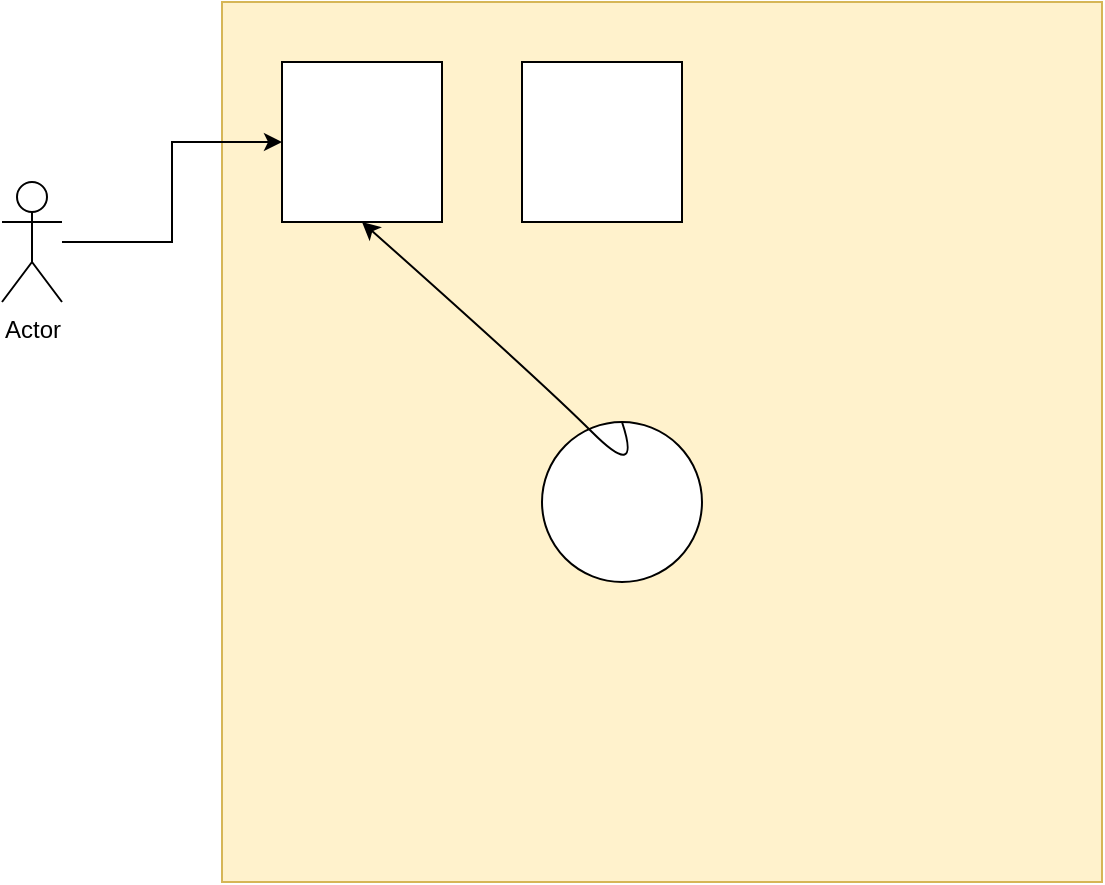 <mxfile version="12.9.7" type="github"><diagram id="qd6x0PRlUeO5ppj260hK" name="Page-1"><mxGraphModel dx="1422" dy="1952" grid="1" gridSize="10" guides="1" tooltips="1" connect="1" arrows="1" fold="1" page="1" pageScale="1" pageWidth="827" pageHeight="1169" math="0" shadow="0"><root><mxCell id="0"/><mxCell id="1" parent="0"/><mxCell id="Diamk2kG4UVfgeitSY9h-1" value="" style="whiteSpace=wrap;html=1;aspect=fixed;fillColor=#fff2cc;strokeColor=#d6b656;" parent="1" vertex="1"><mxGeometry x="230" y="-10" width="440" height="440" as="geometry"/></mxCell><mxCell id="Diamk2kG4UVfgeitSY9h-2" value="" style="whiteSpace=wrap;html=1;aspect=fixed;" parent="1" vertex="1"><mxGeometry x="260" y="20" width="80" height="80" as="geometry"/></mxCell><mxCell id="Diamk2kG4UVfgeitSY9h-3" value="" style="whiteSpace=wrap;html=1;aspect=fixed;" parent="1" vertex="1"><mxGeometry x="380" y="20" width="80" height="80" as="geometry"/></mxCell><mxCell id="Diamk2kG4UVfgeitSY9h-4" value="" style="ellipse;whiteSpace=wrap;html=1;aspect=fixed;" parent="1" vertex="1"><mxGeometry x="390" y="200" width="80" height="80" as="geometry"/></mxCell><mxCell id="Diamk2kG4UVfgeitSY9h-5" value="" style="curved=1;endArrow=classic;html=1;entryX=0.5;entryY=1;entryDx=0;entryDy=0;exitX=0.5;exitY=0;exitDx=0;exitDy=0;" parent="1" source="Diamk2kG4UVfgeitSY9h-4" target="Diamk2kG4UVfgeitSY9h-2" edge="1"><mxGeometry width="50" height="50" relative="1" as="geometry"><mxPoint x="390" y="230" as="sourcePoint"/><mxPoint x="440" y="180" as="targetPoint"/><Array as="points"><mxPoint x="440" y="230"/><mxPoint x="390" y="180"/></Array></mxGeometry></mxCell><mxCell id="Diamk2kG4UVfgeitSY9h-7" style="edgeStyle=orthogonalEdgeStyle;rounded=0;orthogonalLoop=1;jettySize=auto;html=1;" parent="1" source="Diamk2kG4UVfgeitSY9h-6" target="Diamk2kG4UVfgeitSY9h-2" edge="1"><mxGeometry relative="1" as="geometry"/></mxCell><mxCell id="Diamk2kG4UVfgeitSY9h-6" value="Actor" style="shape=umlActor;verticalLabelPosition=bottom;labelBackgroundColor=#ffffff;verticalAlign=top;html=1;" parent="1" vertex="1"><mxGeometry x="120" y="80" width="30" height="60" as="geometry"/></mxCell></root></mxGraphModel></diagram></mxfile>